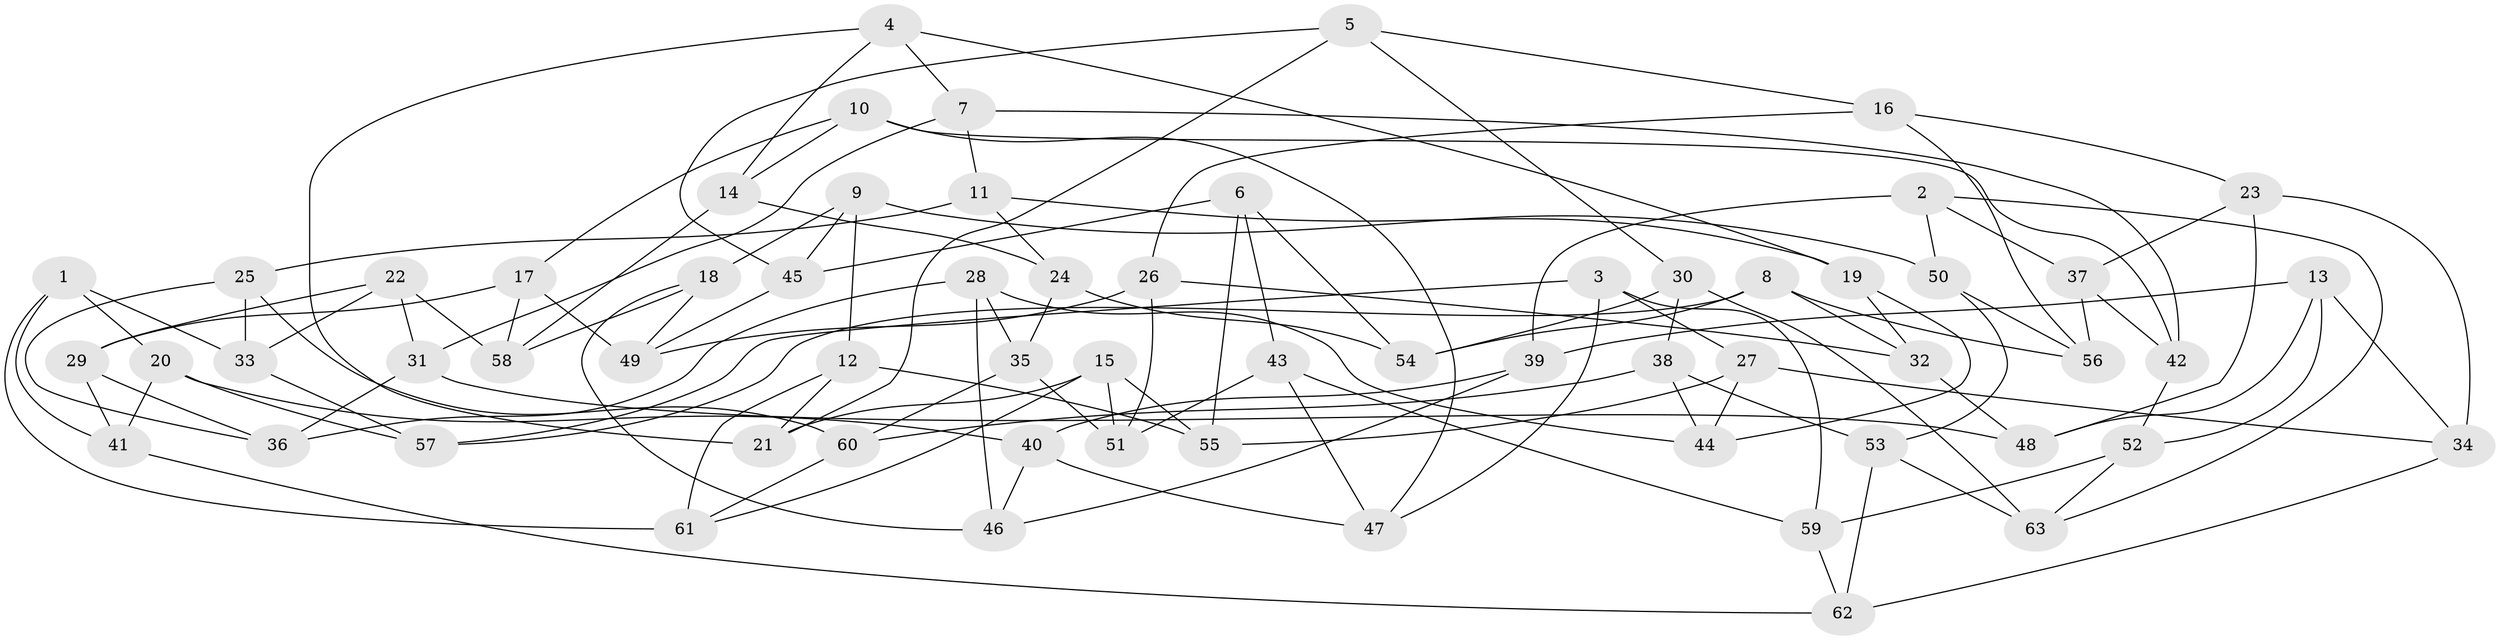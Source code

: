 // Generated by graph-tools (version 1.1) at 2025/56/03/09/25 04:56:54]
// undirected, 63 vertices, 126 edges
graph export_dot {
graph [start="1"]
  node [color=gray90,style=filled];
  1;
  2;
  3;
  4;
  5;
  6;
  7;
  8;
  9;
  10;
  11;
  12;
  13;
  14;
  15;
  16;
  17;
  18;
  19;
  20;
  21;
  22;
  23;
  24;
  25;
  26;
  27;
  28;
  29;
  30;
  31;
  32;
  33;
  34;
  35;
  36;
  37;
  38;
  39;
  40;
  41;
  42;
  43;
  44;
  45;
  46;
  47;
  48;
  49;
  50;
  51;
  52;
  53;
  54;
  55;
  56;
  57;
  58;
  59;
  60;
  61;
  62;
  63;
  1 -- 61;
  1 -- 33;
  1 -- 41;
  1 -- 20;
  2 -- 37;
  2 -- 63;
  2 -- 39;
  2 -- 50;
  3 -- 57;
  3 -- 47;
  3 -- 59;
  3 -- 27;
  4 -- 14;
  4 -- 19;
  4 -- 7;
  4 -- 21;
  5 -- 16;
  5 -- 30;
  5 -- 21;
  5 -- 45;
  6 -- 55;
  6 -- 45;
  6 -- 54;
  6 -- 43;
  7 -- 42;
  7 -- 31;
  7 -- 11;
  8 -- 57;
  8 -- 54;
  8 -- 32;
  8 -- 56;
  9 -- 45;
  9 -- 12;
  9 -- 18;
  9 -- 50;
  10 -- 17;
  10 -- 42;
  10 -- 14;
  10 -- 47;
  11 -- 25;
  11 -- 24;
  11 -- 19;
  12 -- 21;
  12 -- 55;
  12 -- 61;
  13 -- 34;
  13 -- 39;
  13 -- 52;
  13 -- 48;
  14 -- 58;
  14 -- 24;
  15 -- 61;
  15 -- 21;
  15 -- 51;
  15 -- 55;
  16 -- 23;
  16 -- 26;
  16 -- 56;
  17 -- 49;
  17 -- 29;
  17 -- 58;
  18 -- 58;
  18 -- 49;
  18 -- 46;
  19 -- 32;
  19 -- 44;
  20 -- 41;
  20 -- 40;
  20 -- 57;
  22 -- 29;
  22 -- 58;
  22 -- 33;
  22 -- 31;
  23 -- 34;
  23 -- 37;
  23 -- 48;
  24 -- 35;
  24 -- 54;
  25 -- 36;
  25 -- 60;
  25 -- 33;
  26 -- 49;
  26 -- 32;
  26 -- 51;
  27 -- 44;
  27 -- 34;
  27 -- 55;
  28 -- 46;
  28 -- 44;
  28 -- 35;
  28 -- 36;
  29 -- 36;
  29 -- 41;
  30 -- 54;
  30 -- 63;
  30 -- 38;
  31 -- 36;
  31 -- 48;
  32 -- 48;
  33 -- 57;
  34 -- 62;
  35 -- 51;
  35 -- 60;
  37 -- 56;
  37 -- 42;
  38 -- 60;
  38 -- 44;
  38 -- 53;
  39 -- 40;
  39 -- 46;
  40 -- 47;
  40 -- 46;
  41 -- 62;
  42 -- 52;
  43 -- 47;
  43 -- 51;
  43 -- 59;
  45 -- 49;
  50 -- 53;
  50 -- 56;
  52 -- 63;
  52 -- 59;
  53 -- 63;
  53 -- 62;
  59 -- 62;
  60 -- 61;
}
